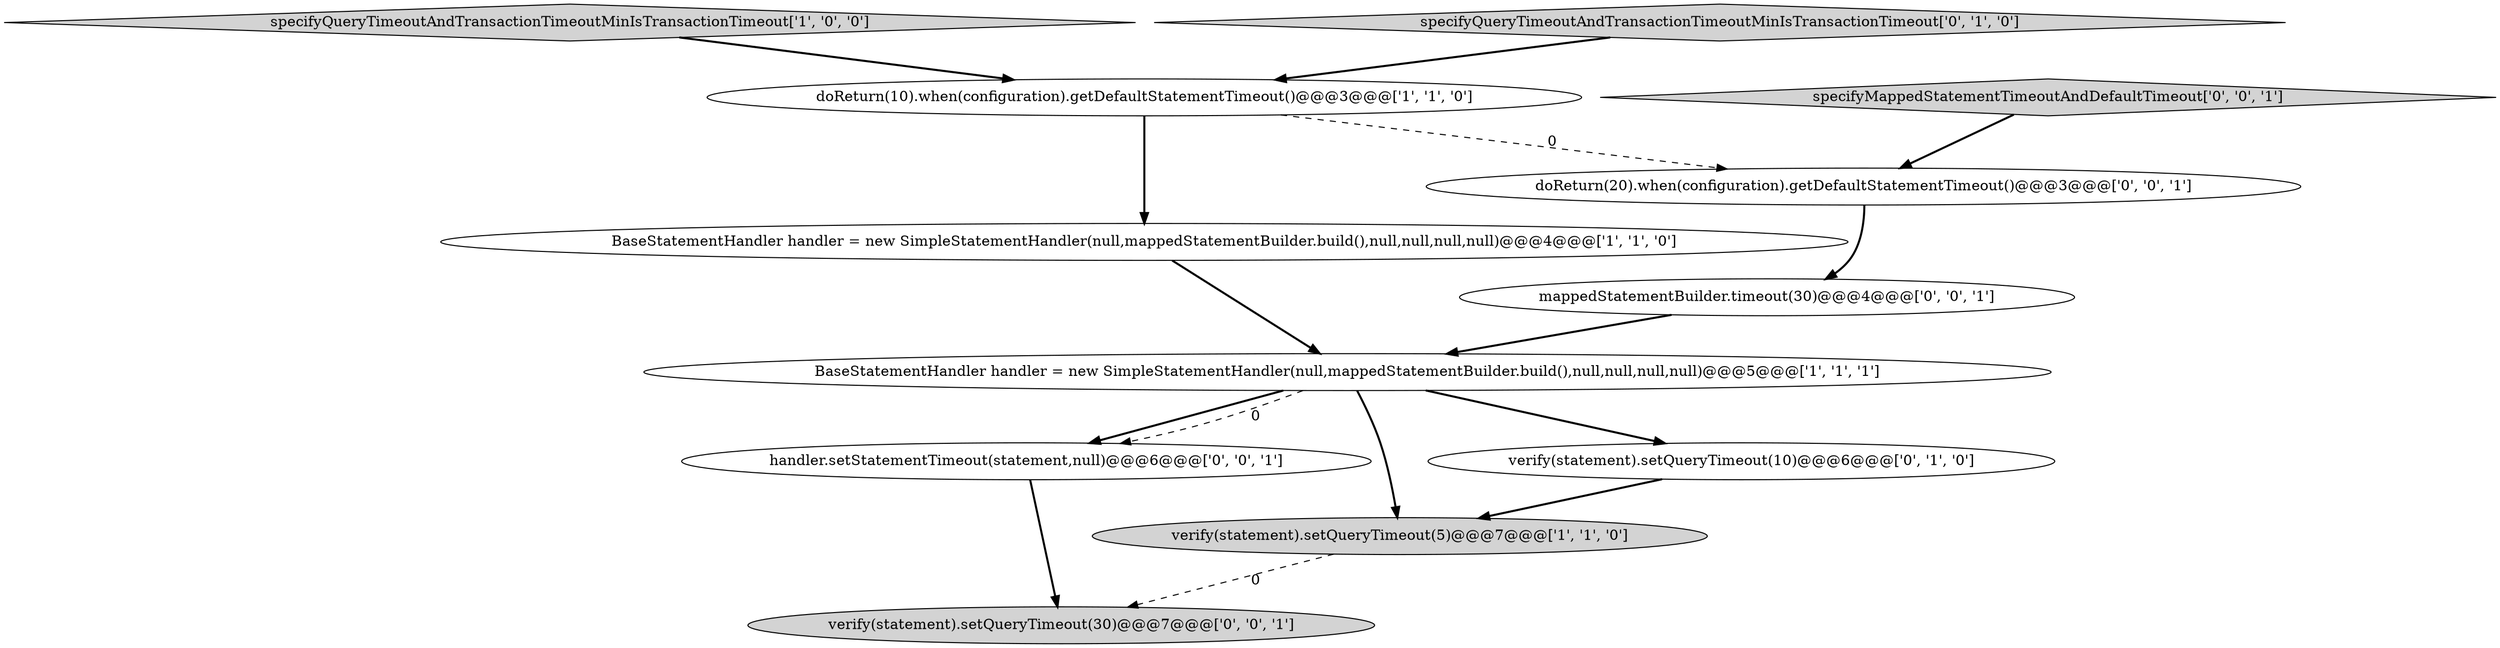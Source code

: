 digraph {
0 [style = filled, label = "specifyQueryTimeoutAndTransactionTimeoutMinIsTransactionTimeout['1', '0', '0']", fillcolor = lightgray, shape = diamond image = "AAA0AAABBB1BBB"];
5 [style = filled, label = "specifyQueryTimeoutAndTransactionTimeoutMinIsTransactionTimeout['0', '1', '0']", fillcolor = lightgray, shape = diamond image = "AAA0AAABBB2BBB"];
7 [style = filled, label = "mappedStatementBuilder.timeout(30)@@@4@@@['0', '0', '1']", fillcolor = white, shape = ellipse image = "AAA0AAABBB3BBB"];
11 [style = filled, label = "handler.setStatementTimeout(statement,null)@@@6@@@['0', '0', '1']", fillcolor = white, shape = ellipse image = "AAA0AAABBB3BBB"];
9 [style = filled, label = "specifyMappedStatementTimeoutAndDefaultTimeout['0', '0', '1']", fillcolor = lightgray, shape = diamond image = "AAA0AAABBB3BBB"];
10 [style = filled, label = "verify(statement).setQueryTimeout(30)@@@7@@@['0', '0', '1']", fillcolor = lightgray, shape = ellipse image = "AAA0AAABBB3BBB"];
4 [style = filled, label = "BaseStatementHandler handler = new SimpleStatementHandler(null,mappedStatementBuilder.build(),null,null,null,null)@@@5@@@['1', '1', '1']", fillcolor = white, shape = ellipse image = "AAA0AAABBB1BBB"];
3 [style = filled, label = "BaseStatementHandler handler = new SimpleStatementHandler(null,mappedStatementBuilder.build(),null,null,null,null)@@@4@@@['1', '1', '0']", fillcolor = white, shape = ellipse image = "AAA0AAABBB1BBB"];
1 [style = filled, label = "doReturn(10).when(configuration).getDefaultStatementTimeout()@@@3@@@['1', '1', '0']", fillcolor = white, shape = ellipse image = "AAA0AAABBB1BBB"];
2 [style = filled, label = "verify(statement).setQueryTimeout(5)@@@7@@@['1', '1', '0']", fillcolor = lightgray, shape = ellipse image = "AAA0AAABBB1BBB"];
6 [style = filled, label = "verify(statement).setQueryTimeout(10)@@@6@@@['0', '1', '0']", fillcolor = white, shape = ellipse image = "AAA1AAABBB2BBB"];
8 [style = filled, label = "doReturn(20).when(configuration).getDefaultStatementTimeout()@@@3@@@['0', '0', '1']", fillcolor = white, shape = ellipse image = "AAA0AAABBB3BBB"];
4->11 [style = bold, label=""];
8->7 [style = bold, label=""];
4->6 [style = bold, label=""];
1->3 [style = bold, label=""];
11->10 [style = bold, label=""];
4->11 [style = dashed, label="0"];
9->8 [style = bold, label=""];
2->10 [style = dashed, label="0"];
1->8 [style = dashed, label="0"];
7->4 [style = bold, label=""];
3->4 [style = bold, label=""];
0->1 [style = bold, label=""];
6->2 [style = bold, label=""];
4->2 [style = bold, label=""];
5->1 [style = bold, label=""];
}

